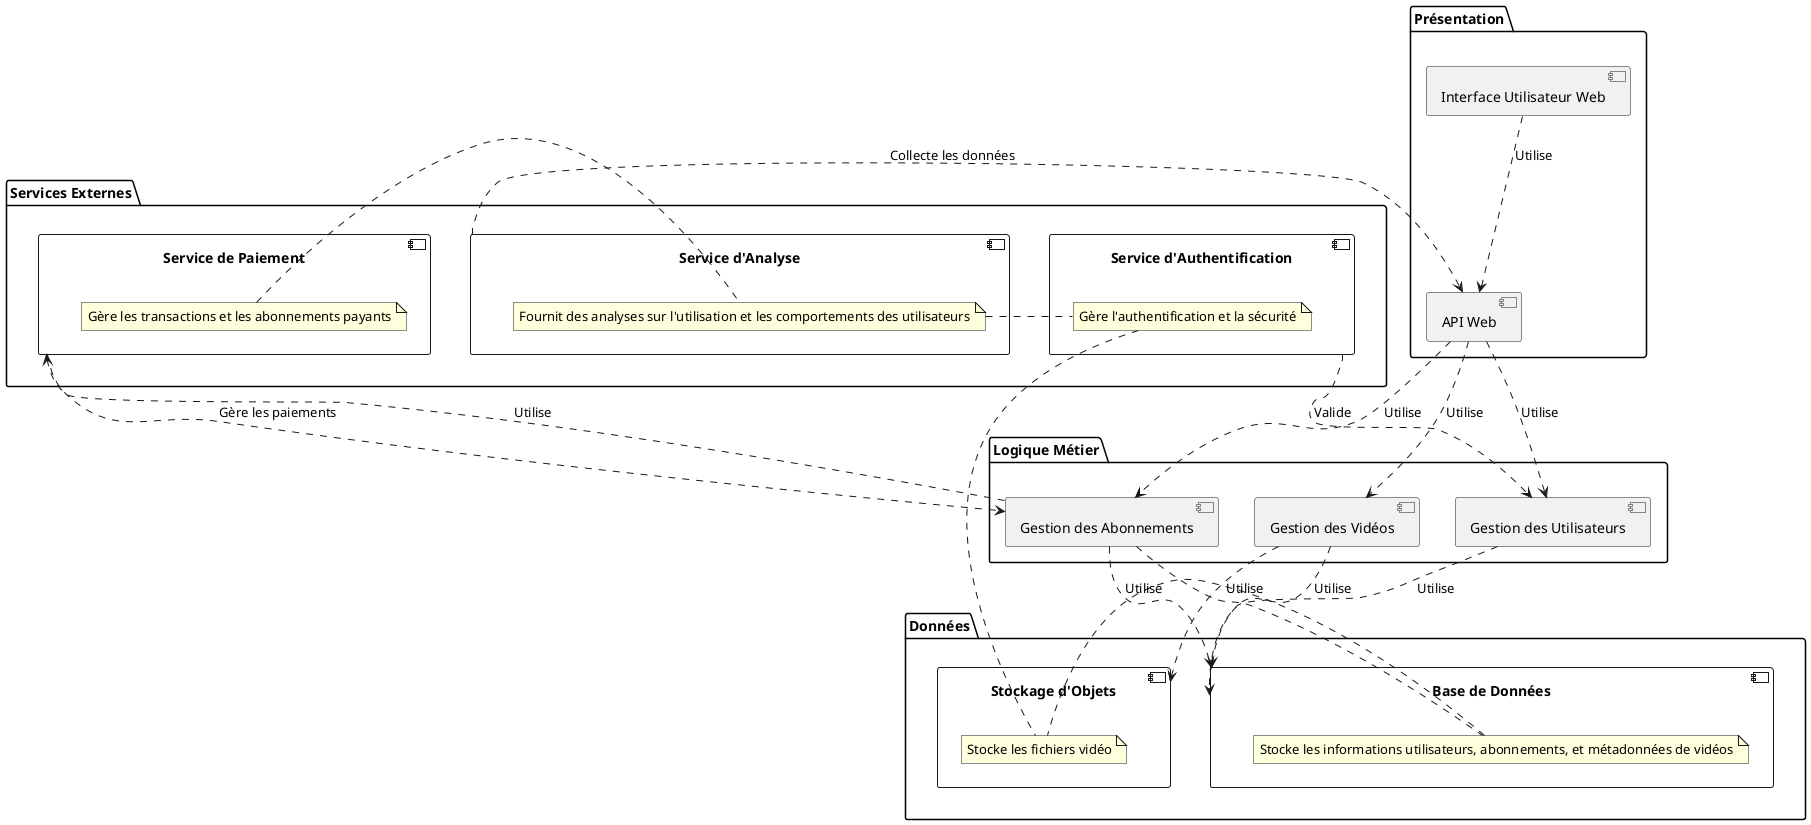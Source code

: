 @startuml components 

package "Présentation" {
  component "Interface Utilisateur Web" as UI {
 '   note left: Gère l'interaction avec l'utilisateur
  }
  component "API Web" as API {
    'note right: Point d'entrée pour les requêtes externes
  }
}

package "Logique Métier" {
  component "Gestion des Utilisateurs" as UserManager
  component "Gestion des Vidéos" as VideoManager
  component "Gestion des Abonnements" as SubscriptionManager
}

package "Données" {
  component "Base de Données" as DB {
    note right: Stocke les informations utilisateurs, abonnements, et métadonnées de vidéos
  }
  component "Stockage d'Objets" as ObjectStorage {
    note right: Stocke les fichiers vidéo
  }
}

package "Services Externes" {
  component "Service d'Authentification" as AuthService {
    note left: Gère l'authentification et la sécurité
  }
  component "Service d'Analyse" as AnalyticsService {
    note left: Fournit des analyses sur l'utilisation et les comportements des utilisateurs
  }
  component "Service de Paiement" as PaymentService {
    note left: Gère les transactions et les abonnements payants
  }
}

' Relations
UI ..> API : Utilise
API ..> UserManager : Utilise
API ..> VideoManager : Utilise
API ..> SubscriptionManager : Utilise

UserManager ..> DB : Utilise
VideoManager ..> DB : Utilise
VideoManager ..> ObjectStorage : Utilise
SubscriptionManager ..> DB : Utilise
SubscriptionManager ..> PaymentService : Utilise

AuthService ..> UserManager : Valide
AnalyticsService ..> API : Collecte les données
PaymentService ..> SubscriptionManager : Gère les paiements

@enduml
